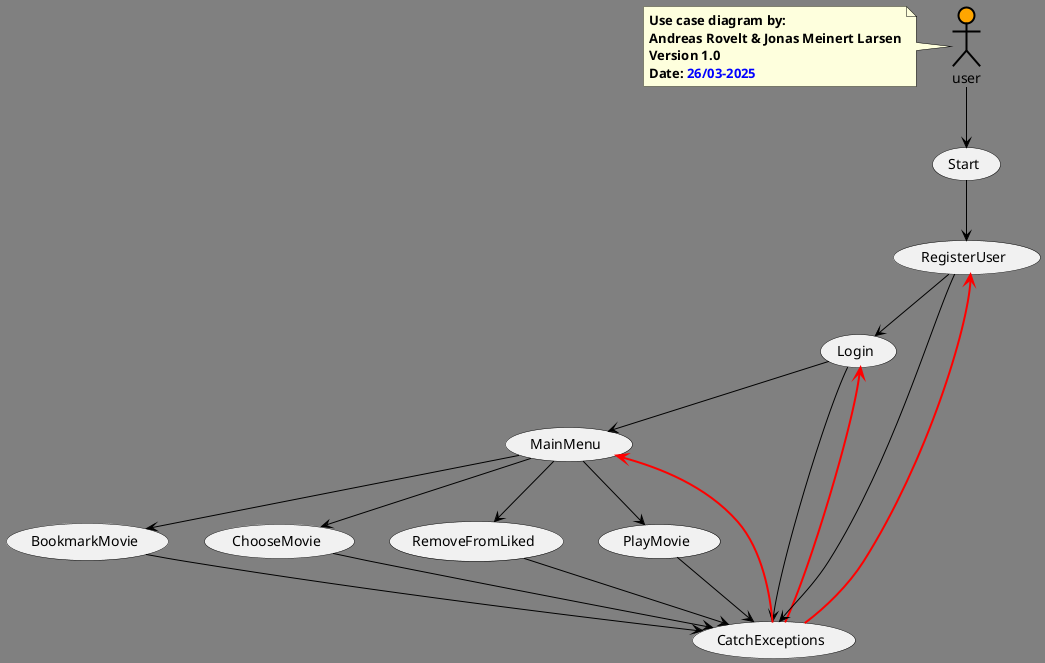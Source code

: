 @startuml

'By Andreas Rovelt & Jonas Meinert Larsen

'Visuals
<style>
document {
  BackGroundColor grey
}
root {
  FontColor #?black:white
  LineColor black
}
</style>

'Person
:user: as user #orange;line:black;line.bold;text:black

'Set up the usecase with alts
usecase Start as st
usecase RegisterUser as ru
usecase Login as login
usecase MainMenu as mame
usecase BookmarkMovie as bm
usecase ChooseMovie as cm
usecase RemoveFromLiked as rfl
usecase PlayMovie as play
usecase CatchExceptions as catch

'Sequence
user --> st
st --> ru
ru --> login
login --> mame
login --> catch
ru --> catch
catch --> login #line:red;line.bold;text:red
catch --> ru #line:red;line.bold;text:red
catch --> mame #line:red;line.bold;text:red
mame --> cm
mame --> rfl
mame --> play
mame --> bm
cm --> catch
rfl --> catch
play --> catch
bm --> catch

'Notes
note left of user
    <b>Use case diagram by:</b>
    <b>Andreas Rovelt & Jonas Meinert Larsen</b>
    <b>Version 1.0</b>
    <b>Date: <color :blue>26/03-2025</color></b>
end note

'End of Use Case Diagram

@enduml